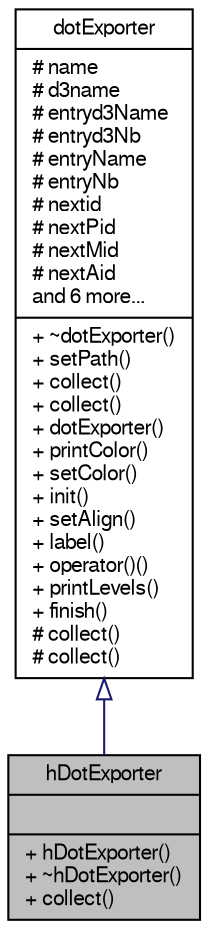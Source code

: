 digraph "hDotExporter"
{
  edge [fontname="FreeSans",fontsize="10",labelfontname="FreeSans",labelfontsize="10"];
  node [fontname="FreeSans",fontsize="10",shape=record];
  Node1 [label="{hDotExporter\n||+ hDotExporter()\l+ ~hDotExporter()\l+ collect()\l}",height=0.2,width=0.4,color="black", fillcolor="grey75", style="filled" fontcolor="black"];
  Node2 -> Node1 [dir="back",color="midnightblue",fontsize="10",style="solid",arrowtail="onormal",fontname="FreeSans"];
  Node2 [label="{dotExporter\n|# name\l# d3name\l# entryd3Name\l# entryd3Nb\l# entryName\l# entryNb\l# nextid\l# nextPid\l# nextMid\l# nextAid\land 6 more...\l|+ ~dotExporter()\l+ setPath()\l+ collect()\l+ collect()\l+ dotExporter()\l+ printColor()\l+ setColor()\l+ init()\l+ setAlign()\l+ label()\l+ operator()()\l+ printLevels()\l+ finish()\l# collect()\l# collect()\l}",height=0.2,width=0.4,color="black", fillcolor="white", style="filled",URL="$classdotExporter.html"];
}
